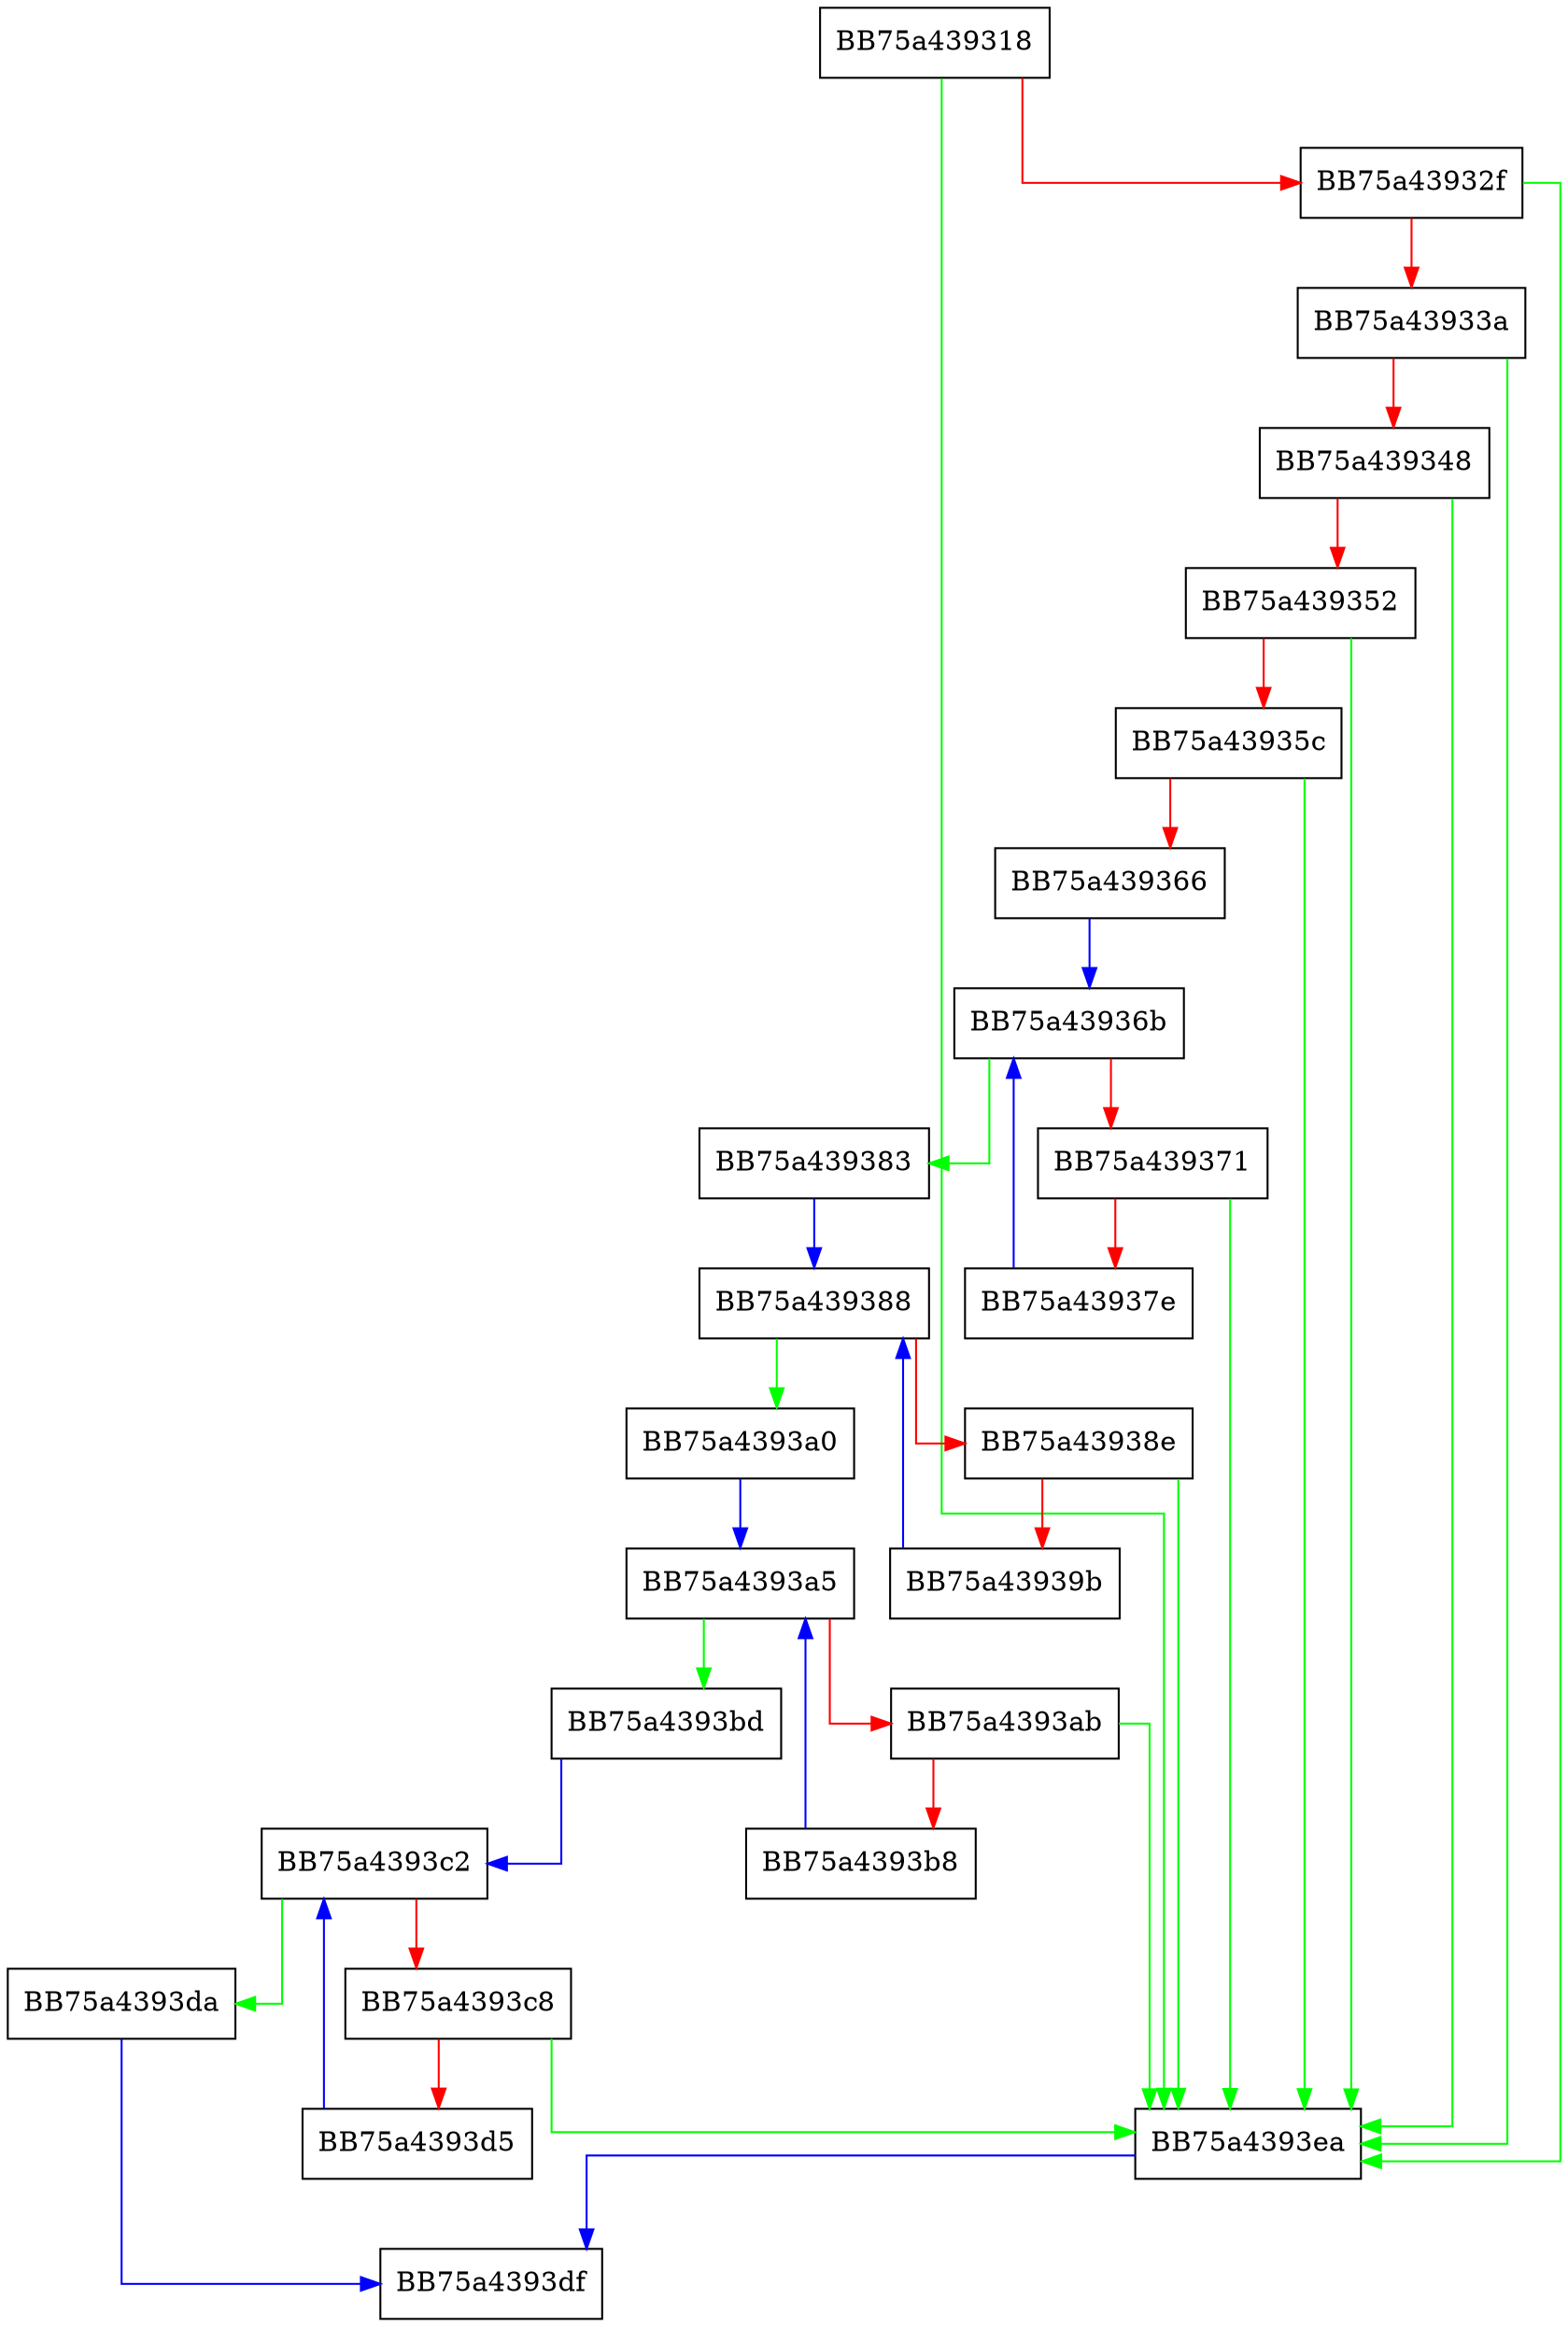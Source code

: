 digraph StartsWithClsid {
  node [shape="box"];
  graph [splines=ortho];
  BB75a439318 -> BB75a4393ea [color="green"];
  BB75a439318 -> BB75a43932f [color="red"];
  BB75a43932f -> BB75a4393ea [color="green"];
  BB75a43932f -> BB75a43933a [color="red"];
  BB75a43933a -> BB75a4393ea [color="green"];
  BB75a43933a -> BB75a439348 [color="red"];
  BB75a439348 -> BB75a4393ea [color="green"];
  BB75a439348 -> BB75a439352 [color="red"];
  BB75a439352 -> BB75a4393ea [color="green"];
  BB75a439352 -> BB75a43935c [color="red"];
  BB75a43935c -> BB75a4393ea [color="green"];
  BB75a43935c -> BB75a439366 [color="red"];
  BB75a439366 -> BB75a43936b [color="blue"];
  BB75a43936b -> BB75a439383 [color="green"];
  BB75a43936b -> BB75a439371 [color="red"];
  BB75a439371 -> BB75a4393ea [color="green"];
  BB75a439371 -> BB75a43937e [color="red"];
  BB75a43937e -> BB75a43936b [color="blue"];
  BB75a439383 -> BB75a439388 [color="blue"];
  BB75a439388 -> BB75a4393a0 [color="green"];
  BB75a439388 -> BB75a43938e [color="red"];
  BB75a43938e -> BB75a4393ea [color="green"];
  BB75a43938e -> BB75a43939b [color="red"];
  BB75a43939b -> BB75a439388 [color="blue"];
  BB75a4393a0 -> BB75a4393a5 [color="blue"];
  BB75a4393a5 -> BB75a4393bd [color="green"];
  BB75a4393a5 -> BB75a4393ab [color="red"];
  BB75a4393ab -> BB75a4393ea [color="green"];
  BB75a4393ab -> BB75a4393b8 [color="red"];
  BB75a4393b8 -> BB75a4393a5 [color="blue"];
  BB75a4393bd -> BB75a4393c2 [color="blue"];
  BB75a4393c2 -> BB75a4393da [color="green"];
  BB75a4393c2 -> BB75a4393c8 [color="red"];
  BB75a4393c8 -> BB75a4393ea [color="green"];
  BB75a4393c8 -> BB75a4393d5 [color="red"];
  BB75a4393d5 -> BB75a4393c2 [color="blue"];
  BB75a4393da -> BB75a4393df [color="blue"];
  BB75a4393ea -> BB75a4393df [color="blue"];
}